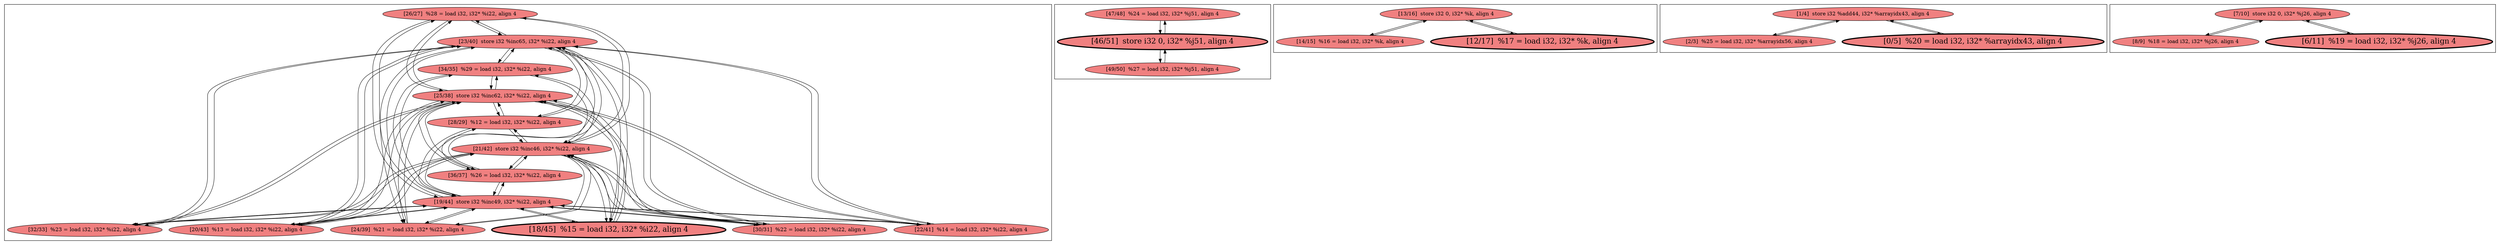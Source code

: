 
digraph G {





subgraph cluster4 {


node365 [fillcolor=lightcoral,label="[26/27]  %28 = load i32, i32* %i22, align 4",shape=ellipse,style=filled ]
node364 [fillcolor=lightcoral,label="[22/41]  %14 = load i32, i32* %i22, align 4",shape=ellipse,style=filled ]
node366 [fillcolor=lightcoral,label="[23/40]  store i32 %inc65, i32* %i22, align 4",shape=ellipse,style=filled ]
node363 [fillcolor=lightcoral,label="[20/43]  %13 = load i32, i32* %i22, align 4",shape=ellipse,style=filled ]
node362 [penwidth=3.0,fontsize=20,fillcolor=lightcoral,label="[18/45]  %15 = load i32, i32* %i22, align 4",shape=ellipse,style=filled ]
node360 [fillcolor=lightcoral,label="[24/39]  %21 = load i32, i32* %i22, align 4",shape=ellipse,style=filled ]
node361 [fillcolor=lightcoral,label="[19/44]  store i32 %inc49, i32* %i22, align 4",shape=ellipse,style=filled ]
node355 [fillcolor=lightcoral,label="[30/31]  %22 = load i32, i32* %i22, align 4",shape=ellipse,style=filled ]
node358 [fillcolor=lightcoral,label="[32/33]  %23 = load i32, i32* %i22, align 4",shape=ellipse,style=filled ]
node359 [fillcolor=lightcoral,label="[21/42]  store i32 %inc46, i32* %i22, align 4",shape=ellipse,style=filled ]
node353 [fillcolor=lightcoral,label="[36/37]  %26 = load i32, i32* %i22, align 4",shape=ellipse,style=filled ]
node356 [fillcolor=lightcoral,label="[28/29]  %12 = load i32, i32* %i22, align 4",shape=ellipse,style=filled ]
node354 [fillcolor=lightcoral,label="[34/35]  %29 = load i32, i32* %i22, align 4",shape=ellipse,style=filled ]
node357 [fillcolor=lightcoral,label="[25/38]  store i32 %inc62, i32* %i22, align 4",shape=ellipse,style=filled ]

node365->node366 [ ]
node360->node359 [ ]
node356->node357 [ ]
node366->node362 [ ]
node366->node354 [ ]
node366->node356 [ ]
node362->node357 [ ]
node354->node359 [ ]
node358->node357 [ ]
node353->node361 [ ]
node366->node358 [ ]
node357->node362 [ ]
node361->node355 [ ]
node356->node361 [ ]
node366->node365 [ ]
node355->node361 [ ]
node361->node354 [ ]
node360->node357 [ ]
node363->node359 [ ]
node353->node357 [ ]
node354->node361 [ ]
node365->node361 [ ]
node357->node365 [ ]
node357->node353 [ ]
node356->node359 [ ]
node365->node357 [ ]
node366->node353 [ ]
node358->node366 [ ]
node356->node366 [ ]
node357->node363 [ ]
node357->node358 [ ]
node364->node357 [ ]
node361->node362 [ ]
node357->node354 [ ]
node361->node363 [ ]
node353->node359 [ ]
node366->node364 [ ]
node355->node359 [ ]
node359->node353 [ ]
node359->node355 [ ]
node357->node360 [ ]
node357->node364 [ ]
node363->node357 [ ]
node359->node354 [ ]
node362->node359 [ ]
node355->node366 [ ]
node366->node355 [ ]
node357->node355 [ ]
node363->node366 [ ]
node355->node357 [ ]
node359->node358 [ ]
node353->node366 [ ]
node358->node359 [ ]
node366->node360 [ ]
node354->node366 [ ]
node357->node356 [ ]
node359->node356 [ ]
node358->node361 [ ]
node361->node358 [ ]
node359->node362 [ ]
node359->node364 [ ]
node359->node363 [ ]
node364->node359 [ ]
node354->node357 [ ]
node363->node361 [ ]
node359->node365 [ ]
node362->node366 [ ]
node362->node361 [ ]
node365->node359 [ ]
node361->node353 [ ]
node360->node361 [ ]
node359->node360 [ ]
node361->node360 [ ]
node364->node366 [ ]
node361->node356 [ ]
node366->node363 [ ]
node360->node366 [ ]
node361->node364 [ ]
node364->node361 [ ]
node361->node365 [ ]


}

subgraph cluster3 {


node352 [fillcolor=lightcoral,label="[47/48]  %24 = load i32, i32* %j51, align 4",shape=ellipse,style=filled ]
node350 [fillcolor=lightcoral,label="[49/50]  %27 = load i32, i32* %j51, align 4",shape=ellipse,style=filled ]
node351 [penwidth=3.0,fontsize=20,fillcolor=lightcoral,label="[46/51]  store i32 0, i32* %j51, align 4",shape=ellipse,style=filled ]

node351->node350 [ ]
node350->node351 [ ]
node352->node351 [ ]
node351->node352 [ ]


}

subgraph cluster2 {


node349 [fillcolor=lightcoral,label="[13/16]  store i32 0, i32* %k, align 4",shape=ellipse,style=filled ]
node347 [fillcolor=lightcoral,label="[14/15]  %16 = load i32, i32* %k, align 4",shape=ellipse,style=filled ]
node348 [penwidth=3.0,fontsize=20,fillcolor=lightcoral,label="[12/17]  %17 = load i32, i32* %k, align 4",shape=ellipse,style=filled ]

node348->node349 [ ]
node349->node348 [ ]
node349->node347 [ ]
node347->node349 [ ]


}

subgraph cluster0 {


node343 [fillcolor=lightcoral,label="[1/4]  store i32 %add44, i32* %arrayidx43, align 4",shape=ellipse,style=filled ]
node341 [fillcolor=lightcoral,label="[2/3]  %25 = load i32, i32* %arrayidx56, align 4",shape=ellipse,style=filled ]
node342 [penwidth=3.0,fontsize=20,fillcolor=lightcoral,label="[0/5]  %20 = load i32, i32* %arrayidx43, align 4",shape=ellipse,style=filled ]

node342->node343 [ ]
node343->node342 [ ]
node343->node341 [ ]
node341->node343 [ ]


}

subgraph cluster1 {


node346 [fillcolor=lightcoral,label="[7/10]  store i32 0, i32* %j26, align 4",shape=ellipse,style=filled ]
node344 [fillcolor=lightcoral,label="[8/9]  %18 = load i32, i32* %j26, align 4",shape=ellipse,style=filled ]
node345 [penwidth=3.0,fontsize=20,fillcolor=lightcoral,label="[6/11]  %19 = load i32, i32* %j26, align 4",shape=ellipse,style=filled ]

node346->node345 [ ]
node346->node344 [ ]
node345->node346 [ ]
node344->node346 [ ]


}

}
